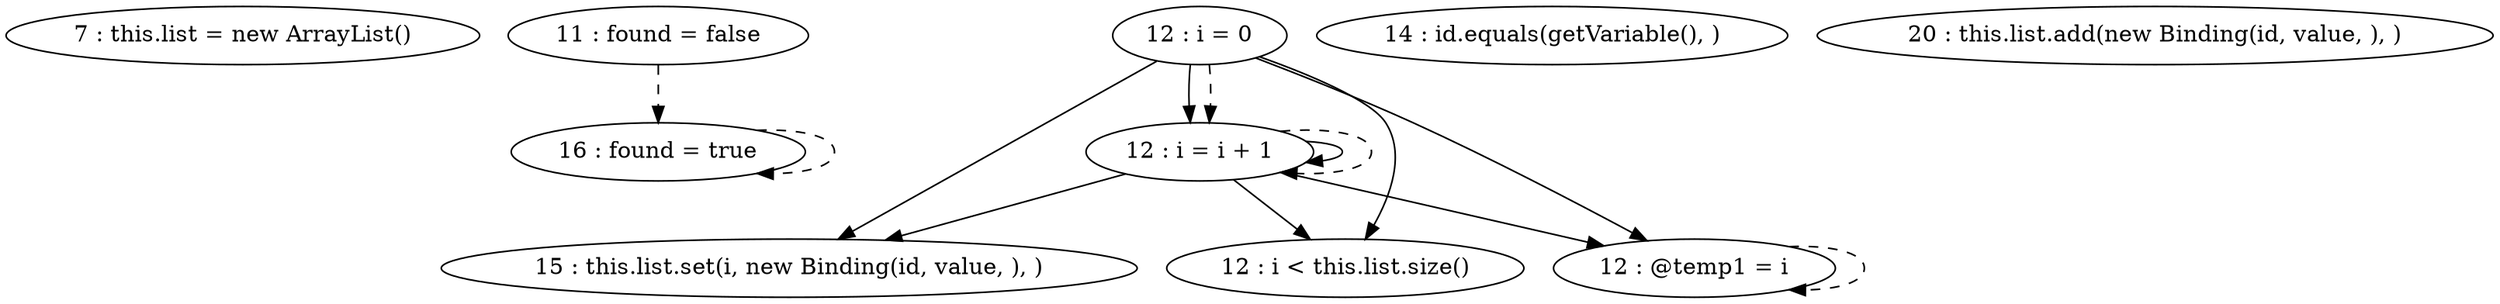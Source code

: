 digraph G {
"7 : this.list = new ArrayList()"
"11 : found = false"
"11 : found = false" -> "16 : found = true" [style=dashed]
"12 : i = 0"
"12 : i = 0" -> "15 : this.list.set(i, new Binding(id, value, ), )"
"12 : i = 0" -> "12 : i < this.list.size()"
"12 : i = 0" -> "12 : @temp1 = i"
"12 : i = 0" -> "12 : i = i + 1"
"12 : i = 0" -> "12 : i = i + 1" [style=dashed]
"12 : i < this.list.size()"
"14 : id.equals(getVariable(), )"
"15 : this.list.set(i, new Binding(id, value, ), )"
"16 : found = true"
"16 : found = true" -> "16 : found = true" [style=dashed]
"12 : @temp1 = i"
"12 : @temp1 = i" -> "12 : @temp1 = i" [style=dashed]
"12 : i = i + 1"
"12 : i = i + 1" -> "15 : this.list.set(i, new Binding(id, value, ), )"
"12 : i = i + 1" -> "12 : i < this.list.size()"
"12 : i = i + 1" -> "12 : @temp1 = i"
"12 : i = i + 1" -> "12 : i = i + 1"
"12 : i = i + 1" -> "12 : i = i + 1" [style=dashed]
"20 : this.list.add(new Binding(id, value, ), )"
}